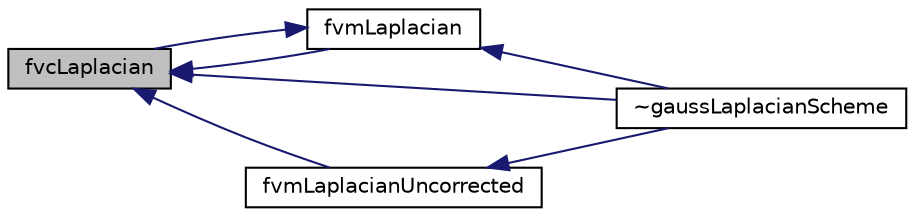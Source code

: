 digraph "fvcLaplacian"
{
  bgcolor="transparent";
  edge [fontname="Helvetica",fontsize="10",labelfontname="Helvetica",labelfontsize="10"];
  node [fontname="Helvetica",fontsize="10",shape=record];
  rankdir="LR";
  Node1 [label="fvcLaplacian",height=0.2,width=0.4,color="black", fillcolor="grey75", style="filled", fontcolor="black"];
  Node1 -> Node2 [dir="back",color="midnightblue",fontsize="10",style="solid",fontname="Helvetica"];
  Node2 [label="fvmLaplacian",height=0.2,width=0.4,color="black",URL="$a00906.html#ac363258e34a38773cd5e029506a4b945"];
  Node2 -> Node1 [dir="back",color="midnightblue",fontsize="10",style="solid",fontname="Helvetica"];
  Node2 -> Node3 [dir="back",color="midnightblue",fontsize="10",style="solid",fontname="Helvetica"];
  Node3 [label="~gaussLaplacianScheme",height=0.2,width=0.4,color="black",URL="$a00906.html#aada8e46e479c6d58f5624695c3ccc07e",tooltip="Destructor. "];
  Node1 -> Node4 [dir="back",color="midnightblue",fontsize="10",style="solid",fontname="Helvetica"];
  Node4 [label="fvmLaplacianUncorrected",height=0.2,width=0.4,color="black",URL="$a00906.html#ae2bfcc390fd0fe8c037f248421cbb5ec"];
  Node4 -> Node3 [dir="back",color="midnightblue",fontsize="10",style="solid",fontname="Helvetica"];
  Node1 -> Node3 [dir="back",color="midnightblue",fontsize="10",style="solid",fontname="Helvetica"];
}
